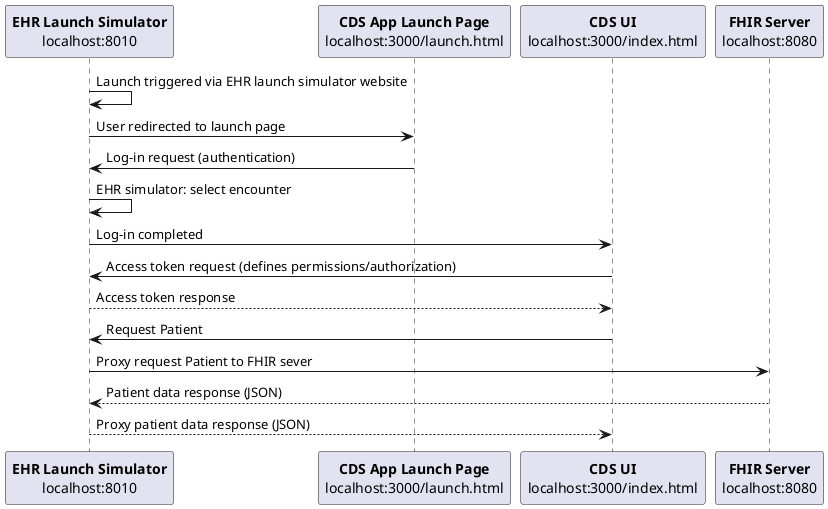 @startuml
participant "**EHR Launch Simulator**\nlocalhost:8010" as B
participant "**CDS App Launch Page**\nlocalhost:3000/launch.html" as A
participant "**CDS UI**\nlocalhost:3000/index.html" as C
participant "**FHIR Server**\nlocalhost:8080" as D

B -> B: Launch triggered via EHR launch simulator website
B -> A: User redirected to launch page
A -> B: Log-in request (authentication)
B -> B: EHR simulator: select encounter
B -> C: Log-in completed
C -> B: Access token request (defines permissions/authorization)
B --> C: Access token response
C -> B: Request Patient
B -> D: Proxy request Patient to FHIR sever
D --> B: Patient data response (JSON)
B --> C: Proxy patient data response (JSON)
@enduml
